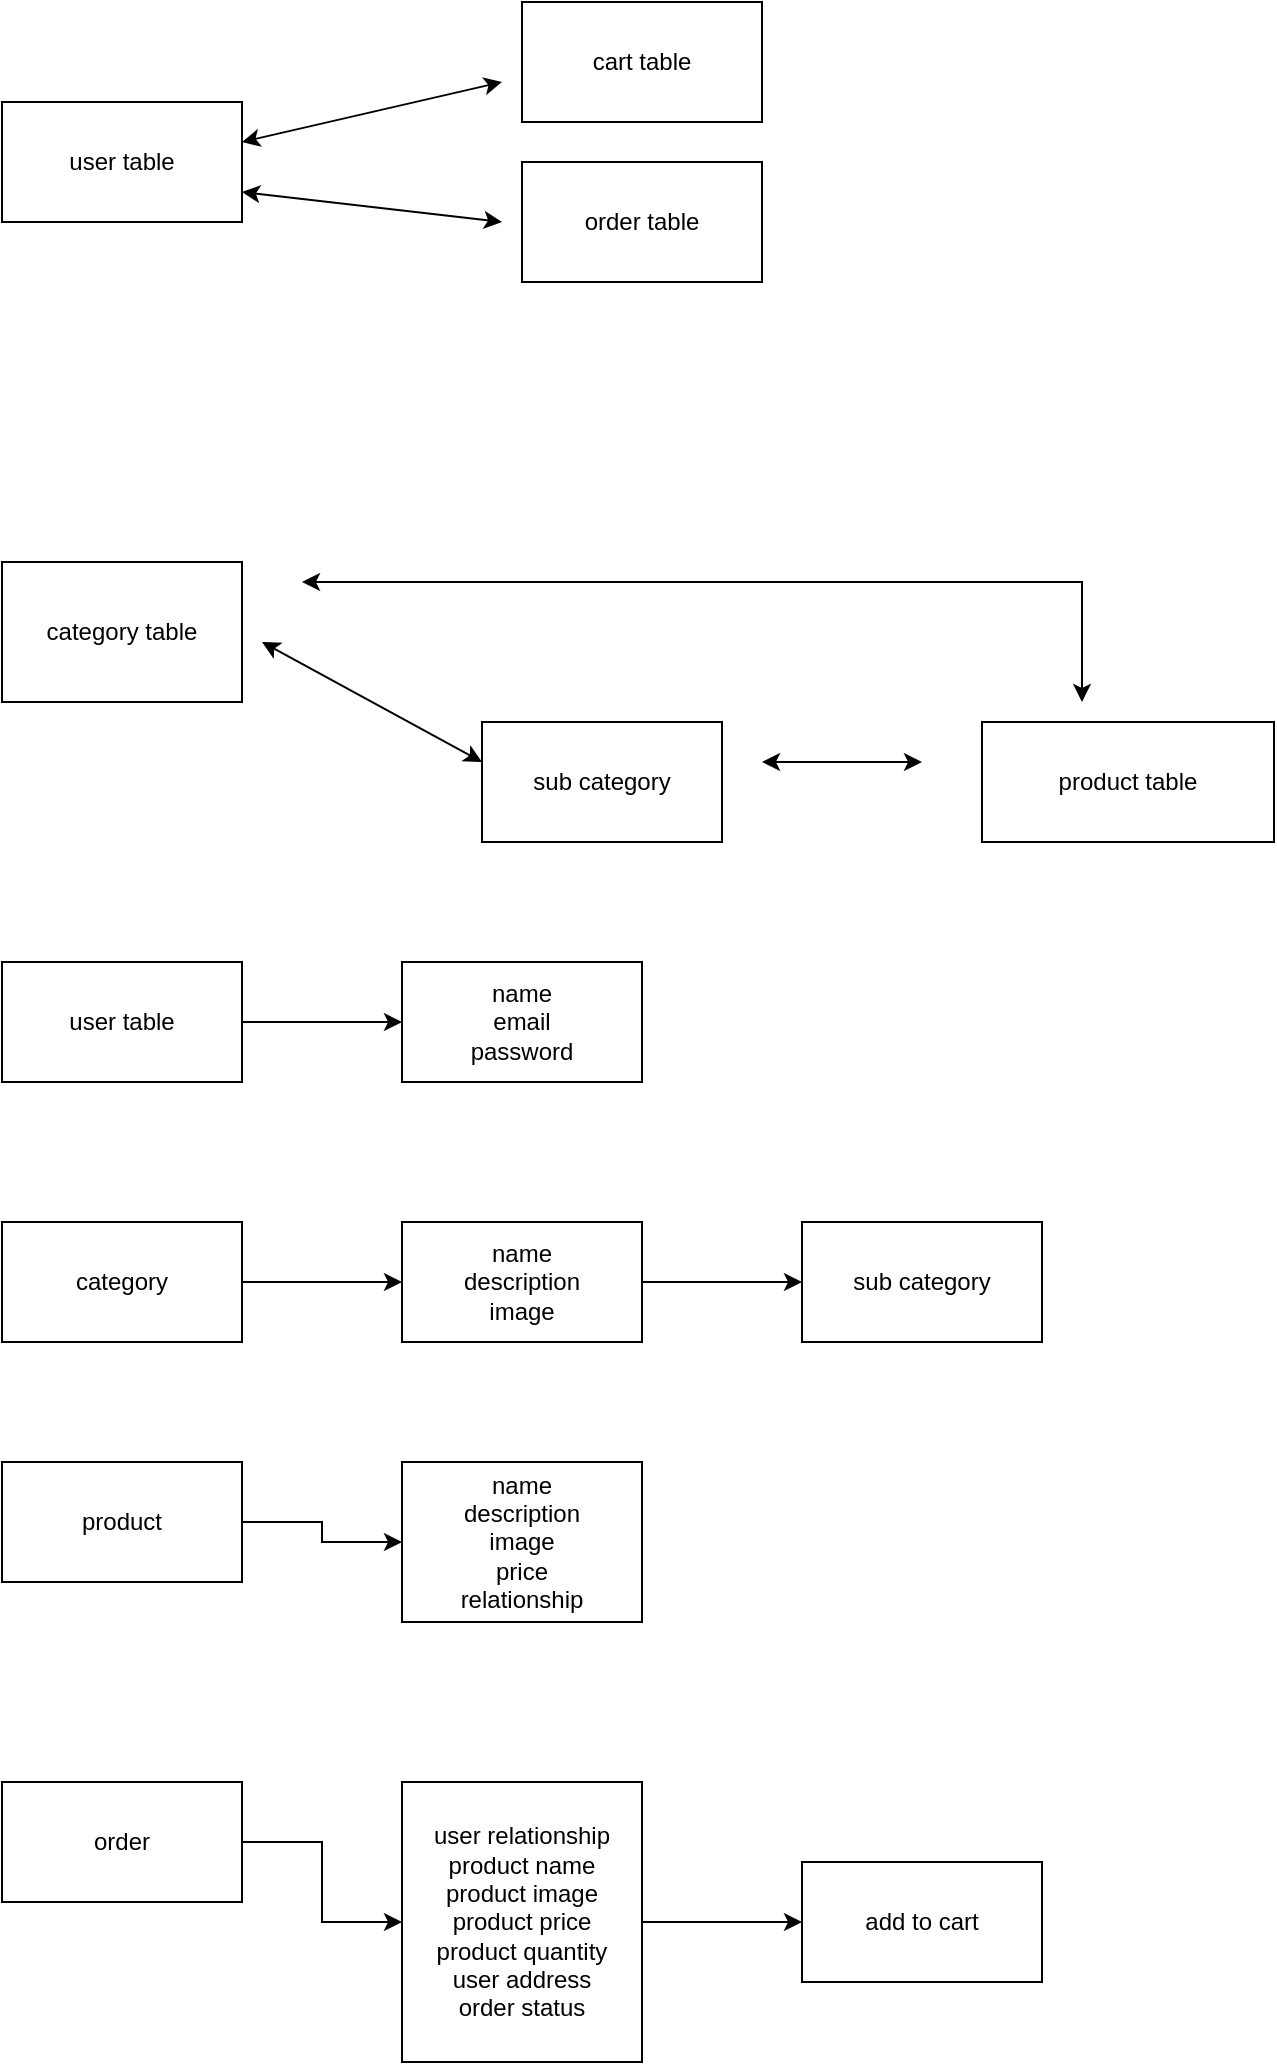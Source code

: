 <mxfile version="18.0.8" type="device"><diagram id="c2NbjnWbgCVe1vd-TJcO" name="Page-1"><mxGraphModel dx="1030" dy="629" grid="1" gridSize="10" guides="1" tooltips="1" connect="1" arrows="1" fold="1" page="1" pageScale="1" pageWidth="827" pageHeight="1169" math="0" shadow="0"><root><mxCell id="0"/><mxCell id="1" parent="0"/><mxCell id="z3sh1dCaNj14mzJBWu_7-1" value="user table" style="rounded=0;whiteSpace=wrap;html=1;" parent="1" vertex="1"><mxGeometry x="40" y="130" width="120" height="60" as="geometry"/></mxCell><mxCell id="z3sh1dCaNj14mzJBWu_7-7" value="order table" style="rounded=0;whiteSpace=wrap;html=1;" parent="1" vertex="1"><mxGeometry x="300" y="160" width="120" height="60" as="geometry"/></mxCell><mxCell id="z3sh1dCaNj14mzJBWu_7-8" value="" style="endArrow=classic;startArrow=classic;html=1;rounded=0;" parent="1" edge="1"><mxGeometry width="50" height="50" relative="1" as="geometry"><mxPoint x="160" y="150" as="sourcePoint"/><mxPoint x="290" y="120" as="targetPoint"/></mxGeometry></mxCell><mxCell id="z3sh1dCaNj14mzJBWu_7-9" value="cart table" style="rounded=0;whiteSpace=wrap;html=1;" parent="1" vertex="1"><mxGeometry x="300" y="80" width="120" height="60" as="geometry"/></mxCell><mxCell id="z3sh1dCaNj14mzJBWu_7-11" value="" style="endArrow=classic;startArrow=classic;html=1;rounded=0;exitX=1;exitY=0.75;exitDx=0;exitDy=0;" parent="1" source="z3sh1dCaNj14mzJBWu_7-1" edge="1"><mxGeometry width="50" height="50" relative="1" as="geometry"><mxPoint x="200" y="200" as="sourcePoint"/><mxPoint x="290" y="190" as="targetPoint"/></mxGeometry></mxCell><mxCell id="z3sh1dCaNj14mzJBWu_7-2" value="product table" style="rounded=0;whiteSpace=wrap;html=1;" parent="1" vertex="1"><mxGeometry x="530" y="440" width="146" height="60" as="geometry"/></mxCell><mxCell id="z3sh1dCaNj14mzJBWu_7-3" value="category table" style="rounded=0;whiteSpace=wrap;html=1;" parent="1" vertex="1"><mxGeometry x="40" y="360" width="120" height="70" as="geometry"/></mxCell><mxCell id="z3sh1dCaNj14mzJBWu_7-4" style="edgeStyle=orthogonalEdgeStyle;rounded=0;orthogonalLoop=1;jettySize=auto;html=1;exitX=0.5;exitY=1;exitDx=0;exitDy=0;" parent="1" source="z3sh1dCaNj14mzJBWu_7-3" target="z3sh1dCaNj14mzJBWu_7-3" edge="1"><mxGeometry relative="1" as="geometry"/></mxCell><mxCell id="z3sh1dCaNj14mzJBWu_7-12" value="sub category" style="rounded=0;whiteSpace=wrap;html=1;" parent="1" vertex="1"><mxGeometry x="280" y="440" width="120" height="60" as="geometry"/></mxCell><mxCell id="z3sh1dCaNj14mzJBWu_7-14" value="" style="endArrow=classic;startArrow=classic;html=1;rounded=0;" parent="1" edge="1"><mxGeometry width="50" height="50" relative="1" as="geometry"><mxPoint x="170" y="400" as="sourcePoint"/><mxPoint x="280" y="460" as="targetPoint"/></mxGeometry></mxCell><mxCell id="z3sh1dCaNj14mzJBWu_7-16" value="" style="endArrow=classic;startArrow=classic;html=1;rounded=0;" parent="1" edge="1"><mxGeometry width="50" height="50" relative="1" as="geometry"><mxPoint x="190" y="370" as="sourcePoint"/><mxPoint x="580" y="430" as="targetPoint"/><Array as="points"><mxPoint x="580" y="370"/></Array></mxGeometry></mxCell><mxCell id="z3sh1dCaNj14mzJBWu_7-17" value="" style="endArrow=classic;startArrow=classic;html=1;rounded=0;" parent="1" edge="1"><mxGeometry width="50" height="50" relative="1" as="geometry"><mxPoint x="420" y="460" as="sourcePoint"/><mxPoint x="500" y="460" as="targetPoint"/></mxGeometry></mxCell><mxCell id="8HV-SJLKBsCvyjm0oH7A-3" value="" style="edgeStyle=orthogonalEdgeStyle;rounded=0;orthogonalLoop=1;jettySize=auto;html=1;" edge="1" parent="1" source="8HV-SJLKBsCvyjm0oH7A-1" target="8HV-SJLKBsCvyjm0oH7A-2"><mxGeometry relative="1" as="geometry"/></mxCell><mxCell id="8HV-SJLKBsCvyjm0oH7A-1" value="user table" style="rounded=0;whiteSpace=wrap;html=1;" vertex="1" parent="1"><mxGeometry x="40" y="560" width="120" height="60" as="geometry"/></mxCell><mxCell id="8HV-SJLKBsCvyjm0oH7A-2" value="name&lt;br&gt;email&lt;br&gt;password" style="whiteSpace=wrap;html=1;rounded=0;" vertex="1" parent="1"><mxGeometry x="240" y="560" width="120" height="60" as="geometry"/></mxCell><mxCell id="8HV-SJLKBsCvyjm0oH7A-6" value="" style="edgeStyle=orthogonalEdgeStyle;rounded=0;orthogonalLoop=1;jettySize=auto;html=1;" edge="1" parent="1" source="8HV-SJLKBsCvyjm0oH7A-4" target="8HV-SJLKBsCvyjm0oH7A-5"><mxGeometry relative="1" as="geometry"/></mxCell><mxCell id="8HV-SJLKBsCvyjm0oH7A-4" value="category" style="rounded=0;whiteSpace=wrap;html=1;" vertex="1" parent="1"><mxGeometry x="40" y="690" width="120" height="60" as="geometry"/></mxCell><mxCell id="8HV-SJLKBsCvyjm0oH7A-16" value="" style="edgeStyle=orthogonalEdgeStyle;rounded=0;orthogonalLoop=1;jettySize=auto;html=1;" edge="1" parent="1" source="8HV-SJLKBsCvyjm0oH7A-5" target="8HV-SJLKBsCvyjm0oH7A-15"><mxGeometry relative="1" as="geometry"/></mxCell><mxCell id="8HV-SJLKBsCvyjm0oH7A-5" value="name&lt;br&gt;description&lt;br&gt;image" style="rounded=0;whiteSpace=wrap;html=1;" vertex="1" parent="1"><mxGeometry x="240" y="690" width="120" height="60" as="geometry"/></mxCell><mxCell id="8HV-SJLKBsCvyjm0oH7A-9" value="" style="edgeStyle=orthogonalEdgeStyle;rounded=0;orthogonalLoop=1;jettySize=auto;html=1;" edge="1" parent="1" source="8HV-SJLKBsCvyjm0oH7A-7" target="8HV-SJLKBsCvyjm0oH7A-8"><mxGeometry relative="1" as="geometry"/></mxCell><mxCell id="8HV-SJLKBsCvyjm0oH7A-7" value="product" style="rounded=0;whiteSpace=wrap;html=1;" vertex="1" parent="1"><mxGeometry x="40" y="810" width="120" height="60" as="geometry"/></mxCell><mxCell id="8HV-SJLKBsCvyjm0oH7A-8" value="name&lt;br&gt;description&lt;br&gt;image&lt;br&gt;price&lt;br&gt;relationship" style="rounded=0;whiteSpace=wrap;html=1;" vertex="1" parent="1"><mxGeometry x="240" y="810" width="120" height="80" as="geometry"/></mxCell><mxCell id="8HV-SJLKBsCvyjm0oH7A-12" value="" style="edgeStyle=orthogonalEdgeStyle;rounded=0;orthogonalLoop=1;jettySize=auto;html=1;" edge="1" parent="1" source="8HV-SJLKBsCvyjm0oH7A-10" target="8HV-SJLKBsCvyjm0oH7A-11"><mxGeometry relative="1" as="geometry"/></mxCell><mxCell id="8HV-SJLKBsCvyjm0oH7A-10" value="order" style="rounded=0;whiteSpace=wrap;html=1;" vertex="1" parent="1"><mxGeometry x="40" y="970" width="120" height="60" as="geometry"/></mxCell><mxCell id="8HV-SJLKBsCvyjm0oH7A-14" value="" style="edgeStyle=orthogonalEdgeStyle;rounded=0;orthogonalLoop=1;jettySize=auto;html=1;" edge="1" parent="1" source="8HV-SJLKBsCvyjm0oH7A-11" target="8HV-SJLKBsCvyjm0oH7A-13"><mxGeometry relative="1" as="geometry"/></mxCell><mxCell id="8HV-SJLKBsCvyjm0oH7A-11" value="user relationship&lt;br&gt;product name&lt;br&gt;product image&lt;br&gt;product price&lt;br&gt;product quantity&lt;br&gt;user address&lt;br&gt;order status" style="rounded=0;whiteSpace=wrap;html=1;" vertex="1" parent="1"><mxGeometry x="240" y="970" width="120" height="140" as="geometry"/></mxCell><mxCell id="8HV-SJLKBsCvyjm0oH7A-13" value="add to cart" style="whiteSpace=wrap;html=1;rounded=0;" vertex="1" parent="1"><mxGeometry x="440" y="1010" width="120" height="60" as="geometry"/></mxCell><mxCell id="8HV-SJLKBsCvyjm0oH7A-15" value="sub category" style="rounded=0;whiteSpace=wrap;html=1;" vertex="1" parent="1"><mxGeometry x="440" y="690" width="120" height="60" as="geometry"/></mxCell></root></mxGraphModel></diagram></mxfile>